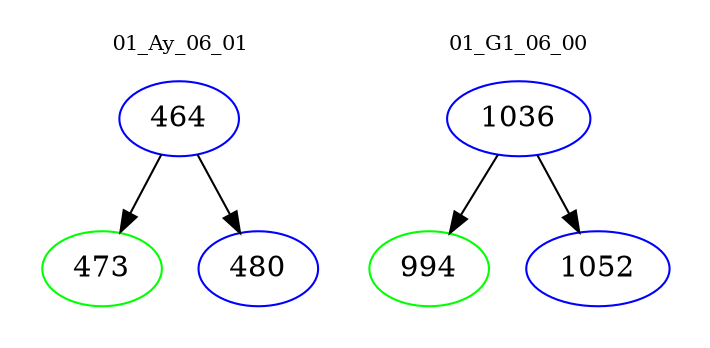 digraph{
subgraph cluster_0 {
color = white
label = "01_Ay_06_01";
fontsize=10;
T0_464 [label="464", color="blue"]
T0_464 -> T0_473 [color="black"]
T0_473 [label="473", color="green"]
T0_464 -> T0_480 [color="black"]
T0_480 [label="480", color="blue"]
}
subgraph cluster_1 {
color = white
label = "01_G1_06_00";
fontsize=10;
T1_1036 [label="1036", color="blue"]
T1_1036 -> T1_994 [color="black"]
T1_994 [label="994", color="green"]
T1_1036 -> T1_1052 [color="black"]
T1_1052 [label="1052", color="blue"]
}
}
